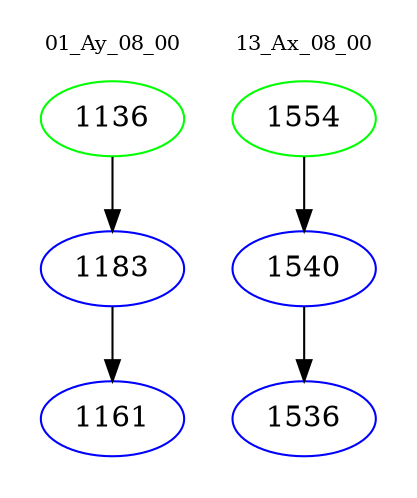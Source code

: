 digraph{
subgraph cluster_0 {
color = white
label = "01_Ay_08_00";
fontsize=10;
T0_1136 [label="1136", color="green"]
T0_1136 -> T0_1183 [color="black"]
T0_1183 [label="1183", color="blue"]
T0_1183 -> T0_1161 [color="black"]
T0_1161 [label="1161", color="blue"]
}
subgraph cluster_1 {
color = white
label = "13_Ax_08_00";
fontsize=10;
T1_1554 [label="1554", color="green"]
T1_1554 -> T1_1540 [color="black"]
T1_1540 [label="1540", color="blue"]
T1_1540 -> T1_1536 [color="black"]
T1_1536 [label="1536", color="blue"]
}
}
